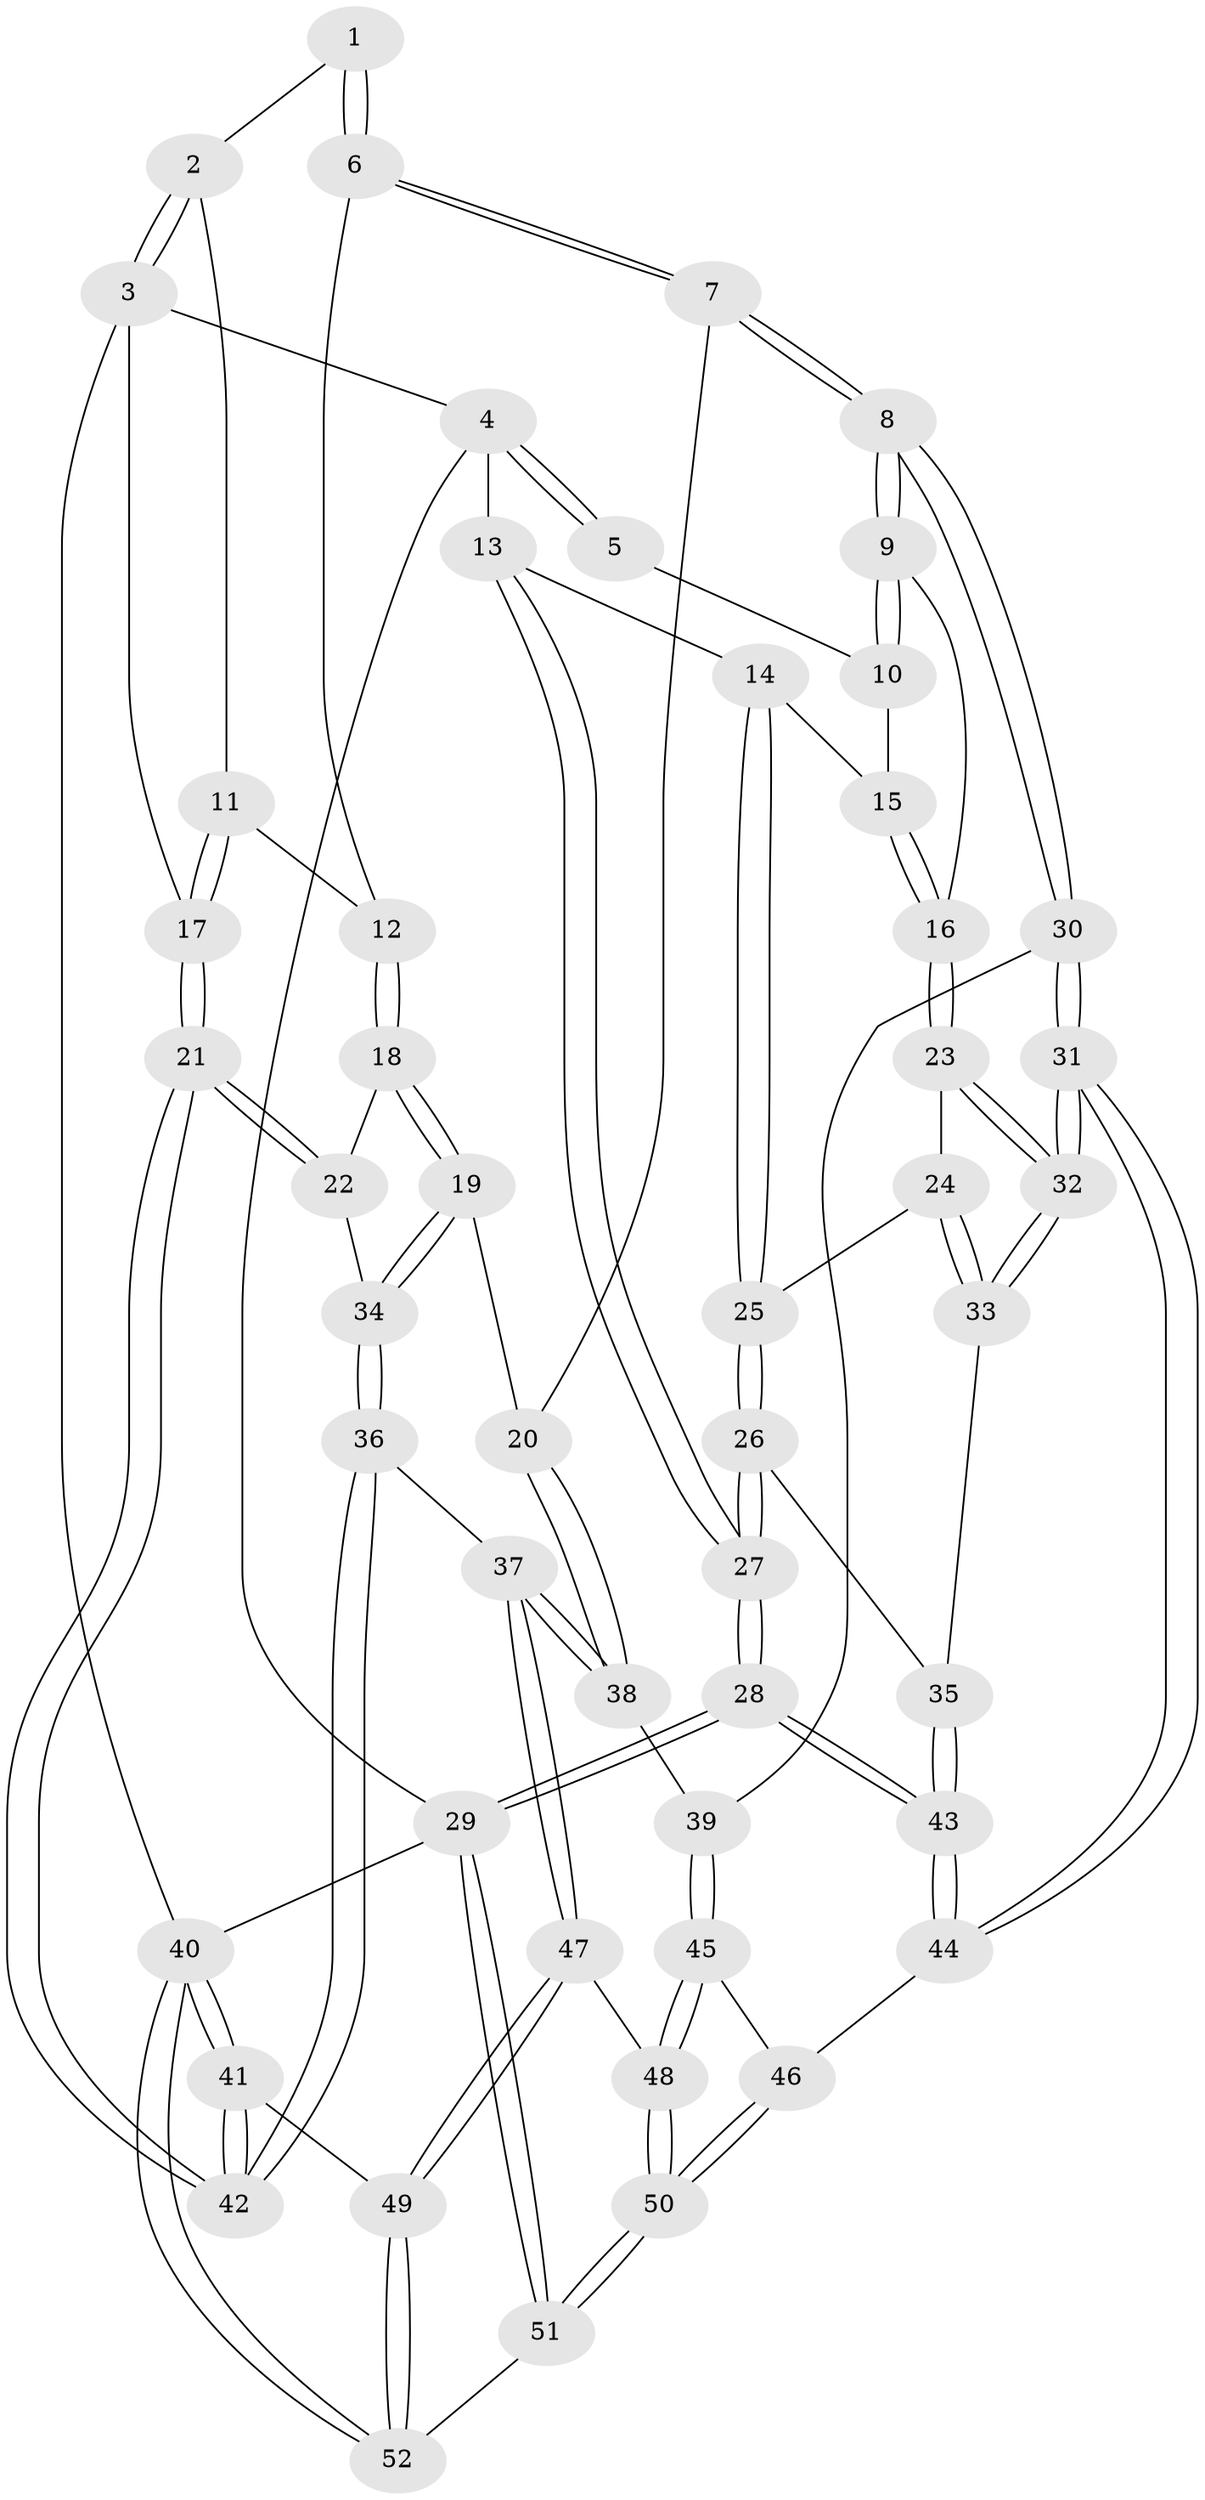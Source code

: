 // Generated by graph-tools (version 1.1) at 2025/38/03/09/25 02:38:51]
// undirected, 52 vertices, 127 edges
graph export_dot {
graph [start="1"]
  node [color=gray90,style=filled];
  1 [pos="+0.6414354372302704+0"];
  2 [pos="+0.7753801671725896+0"];
  3 [pos="+1+0"];
  4 [pos="+0+0"];
  5 [pos="+0.5241387893278526+0"];
  6 [pos="+0.6787323728794767+0.10403783051024966"];
  7 [pos="+0.5396030760438931+0.3061802868423305"];
  8 [pos="+0.5072016814569483+0.3120853873139514"];
  9 [pos="+0.4126837922739112+0.27648748598518263"];
  10 [pos="+0.451580094018932+0.002302977788966422"];
  11 [pos="+0.8692448671227998+0.1683641675788828"];
  12 [pos="+0.8110213430898705+0.19193789722345522"];
  13 [pos="+0+0"];
  14 [pos="+0+0"];
  15 [pos="+0.25676909922989366+0.11259155814712961"];
  16 [pos="+0.4102922327873798+0.2767956136114979"];
  17 [pos="+1+0.09860817434636349"];
  18 [pos="+0.8109586604188368+0.194598998318553"];
  19 [pos="+0.694439313342912+0.36290079741540004"];
  20 [pos="+0.5663461852157555+0.3206274298762173"];
  21 [pos="+1+0.3936968070269629"];
  22 [pos="+0.8789098003859408+0.3619837815315751"];
  23 [pos="+0.37707694487421395+0.2969217256753273"];
  24 [pos="+0.25376229011936+0.3267044118234789"];
  25 [pos="+0.16341489050936284+0.32974786525228283"];
  26 [pos="+0.14714608060016715+0.3594099274934989"];
  27 [pos="+0+0.575395753074307"];
  28 [pos="+0+0.8634122737314293"];
  29 [pos="+0+1"];
  30 [pos="+0.48662443797002236+0.563773530678198"];
  31 [pos="+0.36307898278123846+0.606118745795844"];
  32 [pos="+0.32788510443686547+0.5361765939966708"];
  33 [pos="+0.273387243544235+0.504535899090558"];
  34 [pos="+0.762603423745741+0.4222981934153692"];
  35 [pos="+0.2112863152286553+0.4990287225260238"];
  36 [pos="+0.7610647504582561+0.5096411450662396"];
  37 [pos="+0.7151012951383747+0.6226948096483597"];
  38 [pos="+0.6657799227870284+0.6070763984660733"];
  39 [pos="+0.5405555592965591+0.5943496870779852"];
  40 [pos="+1+1"];
  41 [pos="+1+0.7785322356355157"];
  42 [pos="+1+0.522281403748712"];
  43 [pos="+0+0.7999113918053856"];
  44 [pos="+0.319891539903871+0.6772476311260595"];
  45 [pos="+0.5150140208340421+0.7377834619242417"];
  46 [pos="+0.4534959010723086+0.8119730474737329"];
  47 [pos="+0.7786296103675038+0.7472103034191345"];
  48 [pos="+0.765665520800836+0.7573538145748984"];
  49 [pos="+0.8887787055886631+0.7777292313804768"];
  50 [pos="+0.5093018566651918+1"];
  51 [pos="+0.4884320612079545+1"];
  52 [pos="+0.7308976345726733+1"];
  1 -- 2;
  1 -- 6;
  1 -- 6;
  2 -- 3;
  2 -- 3;
  2 -- 11;
  3 -- 4;
  3 -- 17;
  3 -- 40;
  4 -- 5;
  4 -- 5;
  4 -- 13;
  4 -- 29;
  5 -- 10;
  6 -- 7;
  6 -- 7;
  6 -- 12;
  7 -- 8;
  7 -- 8;
  7 -- 20;
  8 -- 9;
  8 -- 9;
  8 -- 30;
  8 -- 30;
  9 -- 10;
  9 -- 10;
  9 -- 16;
  10 -- 15;
  11 -- 12;
  11 -- 17;
  11 -- 17;
  12 -- 18;
  12 -- 18;
  13 -- 14;
  13 -- 27;
  13 -- 27;
  14 -- 15;
  14 -- 25;
  14 -- 25;
  15 -- 16;
  15 -- 16;
  16 -- 23;
  16 -- 23;
  17 -- 21;
  17 -- 21;
  18 -- 19;
  18 -- 19;
  18 -- 22;
  19 -- 20;
  19 -- 34;
  19 -- 34;
  20 -- 38;
  20 -- 38;
  21 -- 22;
  21 -- 22;
  21 -- 42;
  21 -- 42;
  22 -- 34;
  23 -- 24;
  23 -- 32;
  23 -- 32;
  24 -- 25;
  24 -- 33;
  24 -- 33;
  25 -- 26;
  25 -- 26;
  26 -- 27;
  26 -- 27;
  26 -- 35;
  27 -- 28;
  27 -- 28;
  28 -- 29;
  28 -- 29;
  28 -- 43;
  28 -- 43;
  29 -- 51;
  29 -- 51;
  29 -- 40;
  30 -- 31;
  30 -- 31;
  30 -- 39;
  31 -- 32;
  31 -- 32;
  31 -- 44;
  31 -- 44;
  32 -- 33;
  32 -- 33;
  33 -- 35;
  34 -- 36;
  34 -- 36;
  35 -- 43;
  35 -- 43;
  36 -- 37;
  36 -- 42;
  36 -- 42;
  37 -- 38;
  37 -- 38;
  37 -- 47;
  37 -- 47;
  38 -- 39;
  39 -- 45;
  39 -- 45;
  40 -- 41;
  40 -- 41;
  40 -- 52;
  40 -- 52;
  41 -- 42;
  41 -- 42;
  41 -- 49;
  43 -- 44;
  43 -- 44;
  44 -- 46;
  45 -- 46;
  45 -- 48;
  45 -- 48;
  46 -- 50;
  46 -- 50;
  47 -- 48;
  47 -- 49;
  47 -- 49;
  48 -- 50;
  48 -- 50;
  49 -- 52;
  49 -- 52;
  50 -- 51;
  50 -- 51;
  51 -- 52;
}
